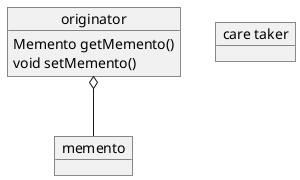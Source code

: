 @startuml
'https://plantuml.com/object-diagram

object originator

originator : Memento getMemento()
originator : void setMemento()

object memento
object "care taker" as caretaker

originator o-- memento
@enduml
